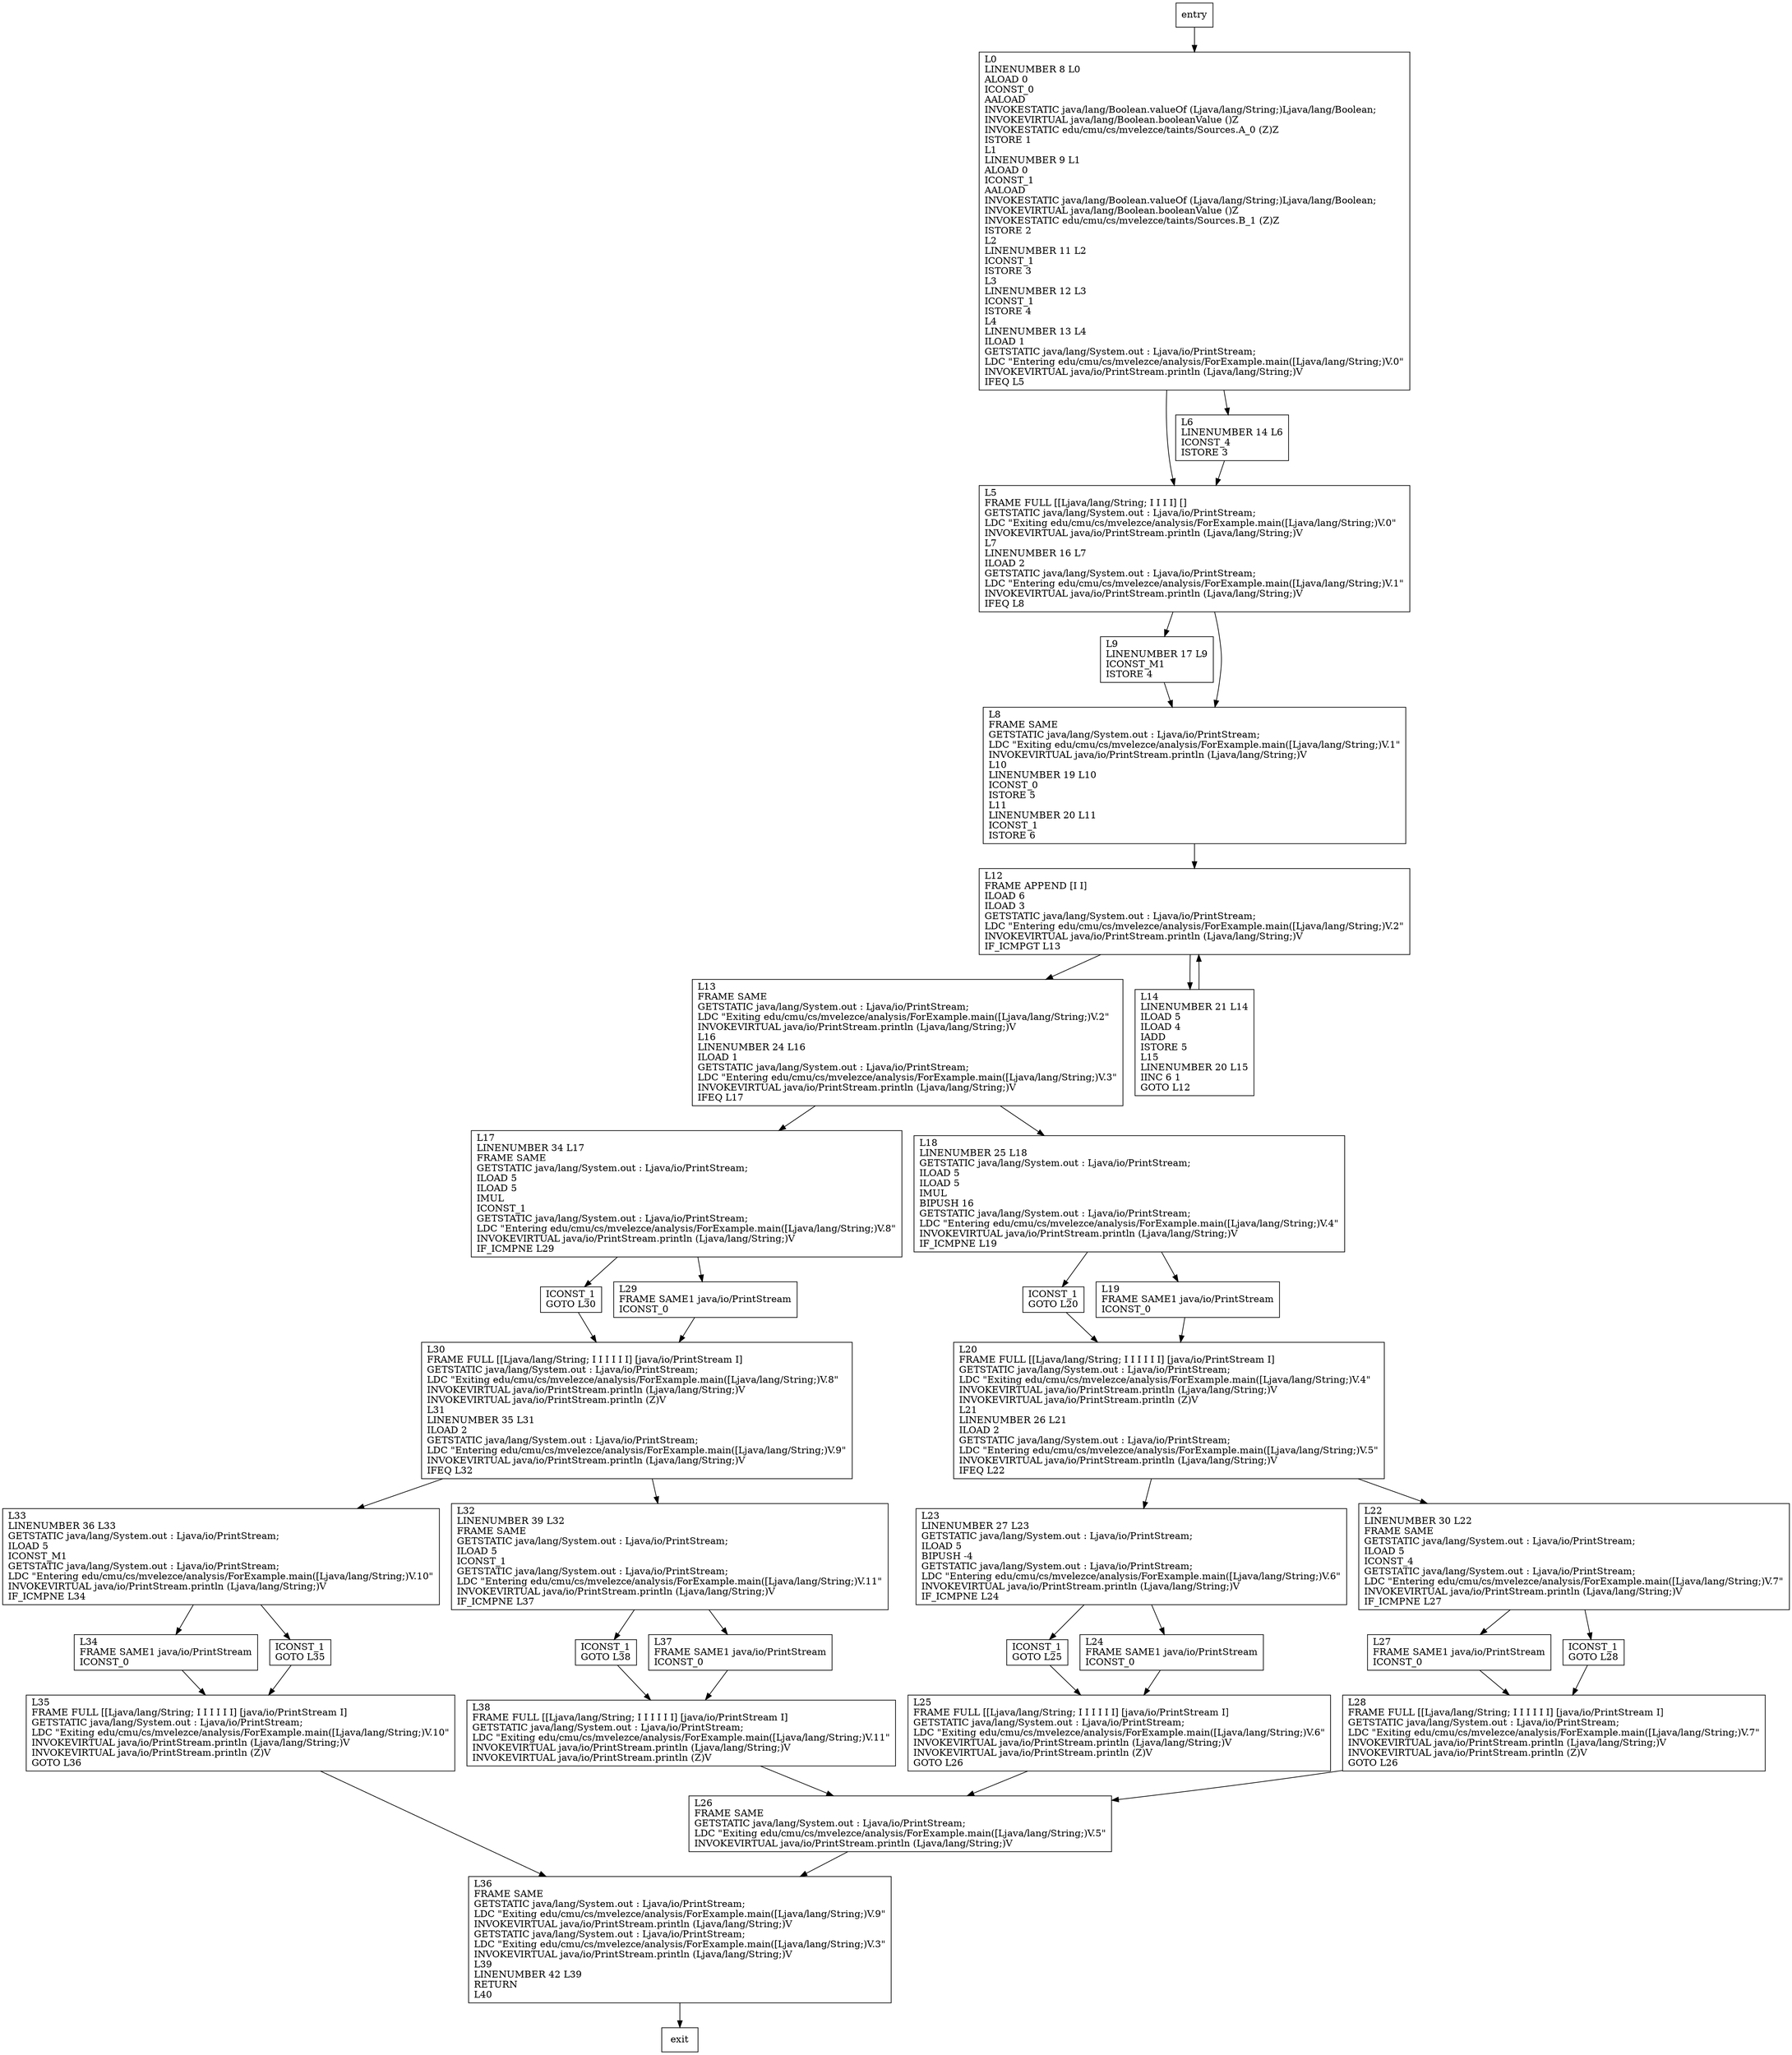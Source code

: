 digraph main {
node [shape=record];
392136094 [label="L27\lFRAME SAME1 java/io/PrintStream\lICONST_0\l"];
1409499930 [label="L35\lFRAME FULL [[Ljava/lang/String; I I I I I I] [java/io/PrintStream I]\lGETSTATIC java/lang/System.out : Ljava/io/PrintStream;\lLDC \"Exiting edu/cmu/cs/mvelezce/analysis/ForExample.main([Ljava/lang/String;)V.10\"\lINVOKEVIRTUAL java/io/PrintStream.println (Ljava/lang/String;)V\lINVOKEVIRTUAL java/io/PrintStream.println (Z)V\lGOTO L36\l"];
1275269089 [label="L32\lLINENUMBER 39 L32\lFRAME SAME\lGETSTATIC java/lang/System.out : Ljava/io/PrintStream;\lILOAD 5\lICONST_1\lGETSTATIC java/lang/System.out : Ljava/io/PrintStream;\lLDC \"Entering edu/cmu/cs/mvelezce/analysis/ForExample.main([Ljava/lang/String;)V.11\"\lINVOKEVIRTUAL java/io/PrintStream.println (Ljava/lang/String;)V\lIF_ICMPNE L37\l"];
1170482099 [label="L17\lLINENUMBER 34 L17\lFRAME SAME\lGETSTATIC java/lang/System.out : Ljava/io/PrintStream;\lILOAD 5\lILOAD 5\lIMUL\lICONST_1\lGETSTATIC java/lang/System.out : Ljava/io/PrintStream;\lLDC \"Entering edu/cmu/cs/mvelezce/analysis/ForExample.main([Ljava/lang/String;)V.8\"\lINVOKEVIRTUAL java/io/PrintStream.println (Ljava/lang/String;)V\lIF_ICMPNE L29\l"];
4723664 [label="L20\lFRAME FULL [[Ljava/lang/String; I I I I I I] [java/io/PrintStream I]\lGETSTATIC java/lang/System.out : Ljava/io/PrintStream;\lLDC \"Exiting edu/cmu/cs/mvelezce/analysis/ForExample.main([Ljava/lang/String;)V.4\"\lINVOKEVIRTUAL java/io/PrintStream.println (Ljava/lang/String;)V\lINVOKEVIRTUAL java/io/PrintStream.println (Z)V\lL21\lLINENUMBER 26 L21\lILOAD 2\lGETSTATIC java/lang/System.out : Ljava/io/PrintStream;\lLDC \"Entering edu/cmu/cs/mvelezce/analysis/ForExample.main([Ljava/lang/String;)V.5\"\lINVOKEVIRTUAL java/io/PrintStream.println (Ljava/lang/String;)V\lIFEQ L22\l"];
1881183983 [label="L23\lLINENUMBER 27 L23\lGETSTATIC java/lang/System.out : Ljava/io/PrintStream;\lILOAD 5\lBIPUSH -4\lGETSTATIC java/lang/System.out : Ljava/io/PrintStream;\lLDC \"Entering edu/cmu/cs/mvelezce/analysis/ForExample.main([Ljava/lang/String;)V.6\"\lINVOKEVIRTUAL java/io/PrintStream.println (Ljava/lang/String;)V\lIF_ICMPNE L24\l"];
1983580566 [label="L38\lFRAME FULL [[Ljava/lang/String; I I I I I I] [java/io/PrintStream I]\lGETSTATIC java/lang/System.out : Ljava/io/PrintStream;\lLDC \"Exiting edu/cmu/cs/mvelezce/analysis/ForExample.main([Ljava/lang/String;)V.11\"\lINVOKEVIRTUAL java/io/PrintStream.println (Ljava/lang/String;)V\lINVOKEVIRTUAL java/io/PrintStream.println (Z)V\l"];
1628676719 [label="L9\lLINENUMBER 17 L9\lICONST_M1\lISTORE 4\l"];
615048205 [label="L25\lFRAME FULL [[Ljava/lang/String; I I I I I I] [java/io/PrintStream I]\lGETSTATIC java/lang/System.out : Ljava/io/PrintStream;\lLDC \"Exiting edu/cmu/cs/mvelezce/analysis/ForExample.main([Ljava/lang/String;)V.6\"\lINVOKEVIRTUAL java/io/PrintStream.println (Ljava/lang/String;)V\lINVOKEVIRTUAL java/io/PrintStream.println (Z)V\lGOTO L26\l"];
191953464 [label="L13\lFRAME SAME\lGETSTATIC java/lang/System.out : Ljava/io/PrintStream;\lLDC \"Exiting edu/cmu/cs/mvelezce/analysis/ForExample.main([Ljava/lang/String;)V.2\"\lINVOKEVIRTUAL java/io/PrintStream.println (Ljava/lang/String;)V\lL16\lLINENUMBER 24 L16\lILOAD 1\lGETSTATIC java/lang/System.out : Ljava/io/PrintStream;\lLDC \"Entering edu/cmu/cs/mvelezce/analysis/ForExample.main([Ljava/lang/String;)V.3\"\lINVOKEVIRTUAL java/io/PrintStream.println (Ljava/lang/String;)V\lIFEQ L17\l"];
1594722615 [label="L22\lLINENUMBER 30 L22\lFRAME SAME\lGETSTATIC java/lang/System.out : Ljava/io/PrintStream;\lILOAD 5\lICONST_4\lGETSTATIC java/lang/System.out : Ljava/io/PrintStream;\lLDC \"Entering edu/cmu/cs/mvelezce/analysis/ForExample.main([Ljava/lang/String;)V.7\"\lINVOKEVIRTUAL java/io/PrintStream.println (Ljava/lang/String;)V\lIF_ICMPNE L27\l"];
1694609669 [label="L28\lFRAME FULL [[Ljava/lang/String; I I I I I I] [java/io/PrintStream I]\lGETSTATIC java/lang/System.out : Ljava/io/PrintStream;\lLDC \"Exiting edu/cmu/cs/mvelezce/analysis/ForExample.main([Ljava/lang/String;)V.7\"\lINVOKEVIRTUAL java/io/PrintStream.println (Ljava/lang/String;)V\lINVOKEVIRTUAL java/io/PrintStream.println (Z)V\lGOTO L26\l"];
2006067420 [label="L30\lFRAME FULL [[Ljava/lang/String; I I I I I I] [java/io/PrintStream I]\lGETSTATIC java/lang/System.out : Ljava/io/PrintStream;\lLDC \"Exiting edu/cmu/cs/mvelezce/analysis/ForExample.main([Ljava/lang/String;)V.8\"\lINVOKEVIRTUAL java/io/PrintStream.println (Ljava/lang/String;)V\lINVOKEVIRTUAL java/io/PrintStream.println (Z)V\lL31\lLINENUMBER 35 L31\lILOAD 2\lGETSTATIC java/lang/System.out : Ljava/io/PrintStream;\lLDC \"Entering edu/cmu/cs/mvelezce/analysis/ForExample.main([Ljava/lang/String;)V.9\"\lINVOKEVIRTUAL java/io/PrintStream.println (Ljava/lang/String;)V\lIFEQ L32\l"];
1031376502 [label="ICONST_1\lGOTO L38\l"];
1685421398 [label="ICONST_1\lGOTO L20\l"];
1844621058 [label="ICONST_1\lGOTO L30\l"];
2146861130 [label="L0\lLINENUMBER 8 L0\lALOAD 0\lICONST_0\lAALOAD\lINVOKESTATIC java/lang/Boolean.valueOf (Ljava/lang/String;)Ljava/lang/Boolean;\lINVOKEVIRTUAL java/lang/Boolean.booleanValue ()Z\lINVOKESTATIC edu/cmu/cs/mvelezce/taints/Sources.A_0 (Z)Z\lISTORE 1\lL1\lLINENUMBER 9 L1\lALOAD 0\lICONST_1\lAALOAD\lINVOKESTATIC java/lang/Boolean.valueOf (Ljava/lang/String;)Ljava/lang/Boolean;\lINVOKEVIRTUAL java/lang/Boolean.booleanValue ()Z\lINVOKESTATIC edu/cmu/cs/mvelezce/taints/Sources.B_1 (Z)Z\lISTORE 2\lL2\lLINENUMBER 11 L2\lICONST_1\lISTORE 3\lL3\lLINENUMBER 12 L3\lICONST_1\lISTORE 4\lL4\lLINENUMBER 13 L4\lILOAD 1\lGETSTATIC java/lang/System.out : Ljava/io/PrintStream;\lLDC \"Entering edu/cmu/cs/mvelezce/analysis/ForExample.main([Ljava/lang/String;)V.0\"\lINVOKEVIRTUAL java/io/PrintStream.println (Ljava/lang/String;)V\lIFEQ L5\l"];
946773976 [label="L26\lFRAME SAME\lGETSTATIC java/lang/System.out : Ljava/io/PrintStream;\lLDC \"Exiting edu/cmu/cs/mvelezce/analysis/ForExample.main([Ljava/lang/String;)V.5\"\lINVOKEVIRTUAL java/io/PrintStream.println (Ljava/lang/String;)V\l"];
879829980 [label="L34\lFRAME SAME1 java/io/PrintStream\lICONST_0\l"];
527644338 [label="L33\lLINENUMBER 36 L33\lGETSTATIC java/lang/System.out : Ljava/io/PrintStream;\lILOAD 5\lICONST_M1\lGETSTATIC java/lang/System.out : Ljava/io/PrintStream;\lLDC \"Entering edu/cmu/cs/mvelezce/analysis/ForExample.main([Ljava/lang/String;)V.10\"\lINVOKEVIRTUAL java/io/PrintStream.println (Ljava/lang/String;)V\lIF_ICMPNE L34\l"];
1759046479 [label="L19\lFRAME SAME1 java/io/PrintStream\lICONST_0\l"];
1783242896 [label="L12\lFRAME APPEND [I I]\lILOAD 6\lILOAD 3\lGETSTATIC java/lang/System.out : Ljava/io/PrintStream;\lLDC \"Entering edu/cmu/cs/mvelezce/analysis/ForExample.main([Ljava/lang/String;)V.2\"\lINVOKEVIRTUAL java/io/PrintStream.println (Ljava/lang/String;)V\lIF_ICMPGT L13\l"];
107657508 [label="L29\lFRAME SAME1 java/io/PrintStream\lICONST_0\l"];
2005675644 [label="L14\lLINENUMBER 21 L14\lILOAD 5\lILOAD 4\lIADD\lISTORE 5\lL15\lLINENUMBER 20 L15\lIINC 6 1\lGOTO L12\l"];
2117195067 [label="L18\lLINENUMBER 25 L18\lGETSTATIC java/lang/System.out : Ljava/io/PrintStream;\lILOAD 5\lILOAD 5\lIMUL\lBIPUSH 16\lGETSTATIC java/lang/System.out : Ljava/io/PrintStream;\lLDC \"Entering edu/cmu/cs/mvelezce/analysis/ForExample.main([Ljava/lang/String;)V.4\"\lINVOKEVIRTUAL java/io/PrintStream.println (Ljava/lang/String;)V\lIF_ICMPNE L19\l"];
1778282640 [label="ICONST_1\lGOTO L28\l"];
1380137286 [label="ICONST_1\lGOTO L35\l"];
313151899 [label="L5\lFRAME FULL [[Ljava/lang/String; I I I I] []\lGETSTATIC java/lang/System.out : Ljava/io/PrintStream;\lLDC \"Exiting edu/cmu/cs/mvelezce/analysis/ForExample.main([Ljava/lang/String;)V.0\"\lINVOKEVIRTUAL java/io/PrintStream.println (Ljava/lang/String;)V\lL7\lLINENUMBER 16 L7\lILOAD 2\lGETSTATIC java/lang/System.out : Ljava/io/PrintStream;\lLDC \"Entering edu/cmu/cs/mvelezce/analysis/ForExample.main([Ljava/lang/String;)V.1\"\lINVOKEVIRTUAL java/io/PrintStream.println (Ljava/lang/String;)V\lIFEQ L8\l"];
1636786811 [label="L36\lFRAME SAME\lGETSTATIC java/lang/System.out : Ljava/io/PrintStream;\lLDC \"Exiting edu/cmu/cs/mvelezce/analysis/ForExample.main([Ljava/lang/String;)V.9\"\lINVOKEVIRTUAL java/io/PrintStream.println (Ljava/lang/String;)V\lGETSTATIC java/lang/System.out : Ljava/io/PrintStream;\lLDC \"Exiting edu/cmu/cs/mvelezce/analysis/ForExample.main([Ljava/lang/String;)V.3\"\lINVOKEVIRTUAL java/io/PrintStream.println (Ljava/lang/String;)V\lL39\lLINENUMBER 42 L39\lRETURN\lL40\l"];
274579533 [label="ICONST_1\lGOTO L25\l"];
11219580 [label="L37\lFRAME SAME1 java/io/PrintStream\lICONST_0\l"];
2086412525 [label="L6\lLINENUMBER 14 L6\lICONST_4\lISTORE 3\l"];
715950807 [label="L8\lFRAME SAME\lGETSTATIC java/lang/System.out : Ljava/io/PrintStream;\lLDC \"Exiting edu/cmu/cs/mvelezce/analysis/ForExample.main([Ljava/lang/String;)V.1\"\lINVOKEVIRTUAL java/io/PrintStream.println (Ljava/lang/String;)V\lL10\lLINENUMBER 19 L10\lICONST_0\lISTORE 5\lL11\lLINENUMBER 20 L11\lICONST_1\lISTORE 6\l"];
1347127045 [label="L24\lFRAME SAME1 java/io/PrintStream\lICONST_0\l"];
entry;
exit;
392136094 -> 1694609669;
1409499930 -> 1636786811;
1275269089 -> 11219580;
1275269089 -> 1031376502;
1170482099 -> 1844621058;
1170482099 -> 107657508;
4723664 -> 1594722615;
4723664 -> 1881183983;
1881183983 -> 274579533;
1881183983 -> 1347127045;
1983580566 -> 946773976;
1628676719 -> 715950807;
615048205 -> 946773976;
191953464 -> 2117195067;
191953464 -> 1170482099;
1594722615 -> 392136094;
1594722615 -> 1778282640;
1694609669 -> 946773976;
2006067420 -> 1275269089;
2006067420 -> 527644338;
1031376502 -> 1983580566;
1685421398 -> 4723664;
1844621058 -> 2006067420;
2146861130 -> 313151899;
2146861130 -> 2086412525;
946773976 -> 1636786811;
879829980 -> 1409499930;
527644338 -> 1380137286;
527644338 -> 879829980;
1759046479 -> 4723664;
1783242896 -> 2005675644;
1783242896 -> 191953464;
107657508 -> 2006067420;
2005675644 -> 1783242896;
entry -> 2146861130;
2117195067 -> 1759046479;
2117195067 -> 1685421398;
1778282640 -> 1694609669;
1380137286 -> 1409499930;
313151899 -> 715950807;
313151899 -> 1628676719;
1636786811 -> exit;
274579533 -> 615048205;
11219580 -> 1983580566;
2086412525 -> 313151899;
715950807 -> 1783242896;
1347127045 -> 615048205;
}
